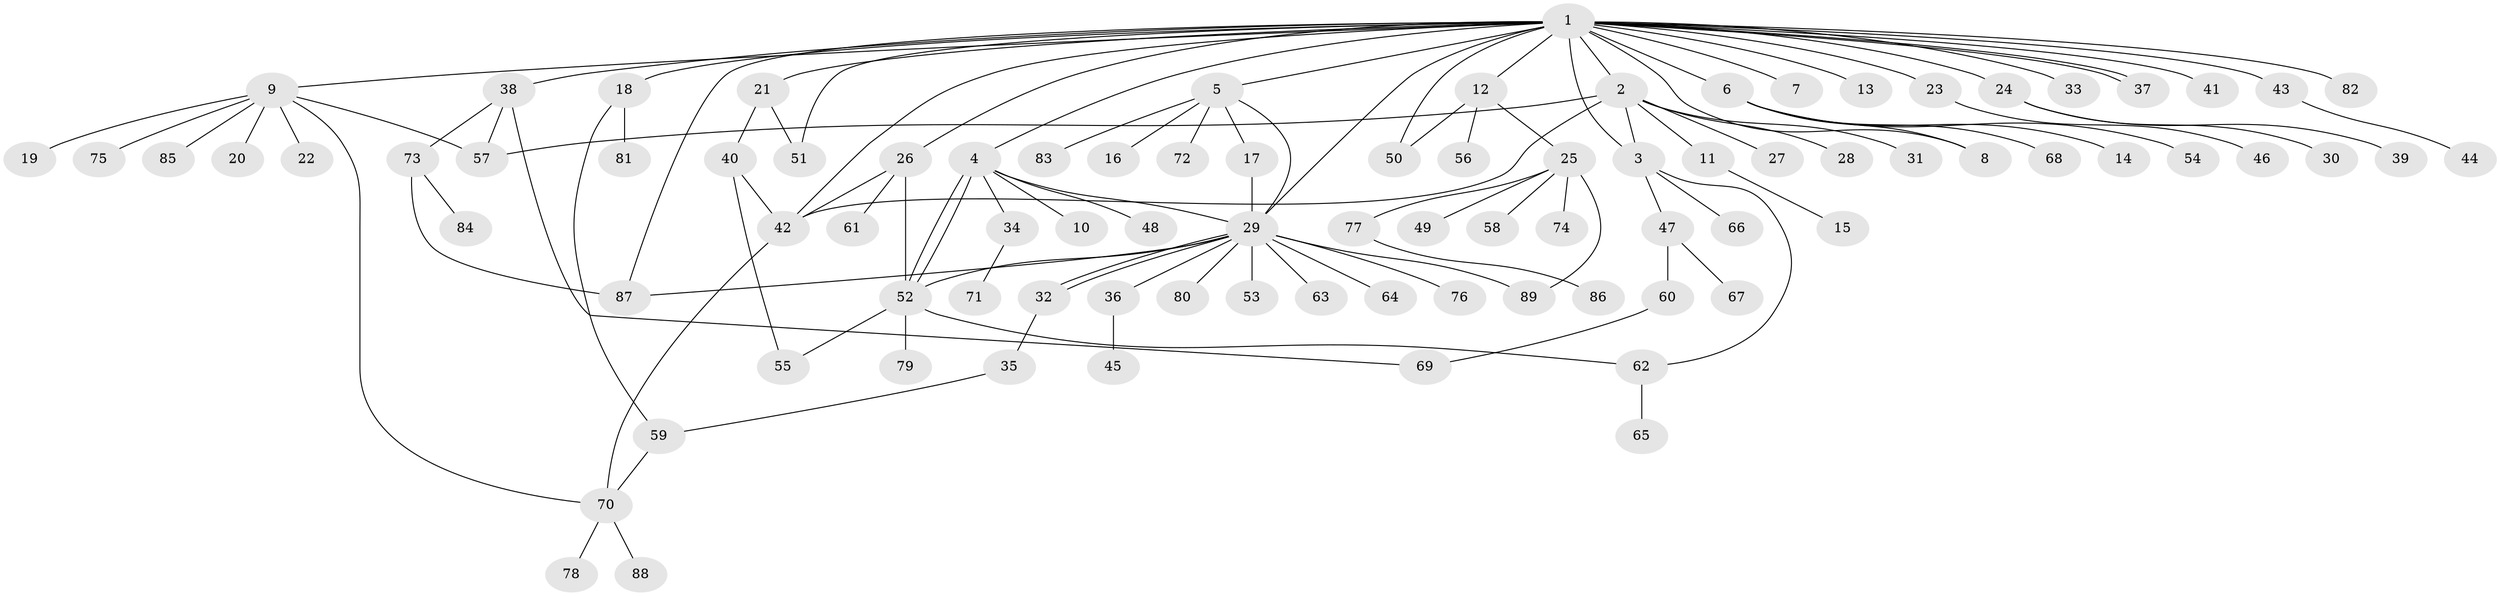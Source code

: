 // coarse degree distribution, {1: 0.9428571428571428, 17: 0.02857142857142857, 18: 0.02857142857142857}
// Generated by graph-tools (version 1.1) at 2025/51/03/04/25 21:51:58]
// undirected, 89 vertices, 114 edges
graph export_dot {
graph [start="1"]
  node [color=gray90,style=filled];
  1;
  2;
  3;
  4;
  5;
  6;
  7;
  8;
  9;
  10;
  11;
  12;
  13;
  14;
  15;
  16;
  17;
  18;
  19;
  20;
  21;
  22;
  23;
  24;
  25;
  26;
  27;
  28;
  29;
  30;
  31;
  32;
  33;
  34;
  35;
  36;
  37;
  38;
  39;
  40;
  41;
  42;
  43;
  44;
  45;
  46;
  47;
  48;
  49;
  50;
  51;
  52;
  53;
  54;
  55;
  56;
  57;
  58;
  59;
  60;
  61;
  62;
  63;
  64;
  65;
  66;
  67;
  68;
  69;
  70;
  71;
  72;
  73;
  74;
  75;
  76;
  77;
  78;
  79;
  80;
  81;
  82;
  83;
  84;
  85;
  86;
  87;
  88;
  89;
  1 -- 2;
  1 -- 3;
  1 -- 4;
  1 -- 5;
  1 -- 6;
  1 -- 7;
  1 -- 8;
  1 -- 9;
  1 -- 12;
  1 -- 13;
  1 -- 18;
  1 -- 21;
  1 -- 23;
  1 -- 24;
  1 -- 26;
  1 -- 29;
  1 -- 33;
  1 -- 37;
  1 -- 37;
  1 -- 38;
  1 -- 41;
  1 -- 42;
  1 -- 43;
  1 -- 50;
  1 -- 51;
  1 -- 82;
  1 -- 87;
  2 -- 3;
  2 -- 11;
  2 -- 27;
  2 -- 28;
  2 -- 31;
  2 -- 42;
  2 -- 57;
  3 -- 47;
  3 -- 62;
  3 -- 66;
  4 -- 10;
  4 -- 29;
  4 -- 34;
  4 -- 48;
  4 -- 52;
  4 -- 52;
  5 -- 16;
  5 -- 17;
  5 -- 29;
  5 -- 72;
  5 -- 83;
  6 -- 8;
  6 -- 14;
  6 -- 54;
  6 -- 68;
  9 -- 19;
  9 -- 20;
  9 -- 22;
  9 -- 57;
  9 -- 70;
  9 -- 75;
  9 -- 85;
  11 -- 15;
  12 -- 25;
  12 -- 50;
  12 -- 56;
  17 -- 29;
  18 -- 59;
  18 -- 81;
  21 -- 40;
  21 -- 51;
  23 -- 46;
  24 -- 30;
  24 -- 39;
  25 -- 49;
  25 -- 58;
  25 -- 74;
  25 -- 77;
  25 -- 89;
  26 -- 42;
  26 -- 52;
  26 -- 61;
  29 -- 32;
  29 -- 32;
  29 -- 36;
  29 -- 52;
  29 -- 53;
  29 -- 63;
  29 -- 64;
  29 -- 76;
  29 -- 80;
  29 -- 87;
  29 -- 89;
  32 -- 35;
  34 -- 71;
  35 -- 59;
  36 -- 45;
  38 -- 57;
  38 -- 69;
  38 -- 73;
  40 -- 42;
  40 -- 55;
  42 -- 70;
  43 -- 44;
  47 -- 60;
  47 -- 67;
  52 -- 55;
  52 -- 62;
  52 -- 79;
  59 -- 70;
  60 -- 69;
  62 -- 65;
  70 -- 78;
  70 -- 88;
  73 -- 84;
  73 -- 87;
  77 -- 86;
}
